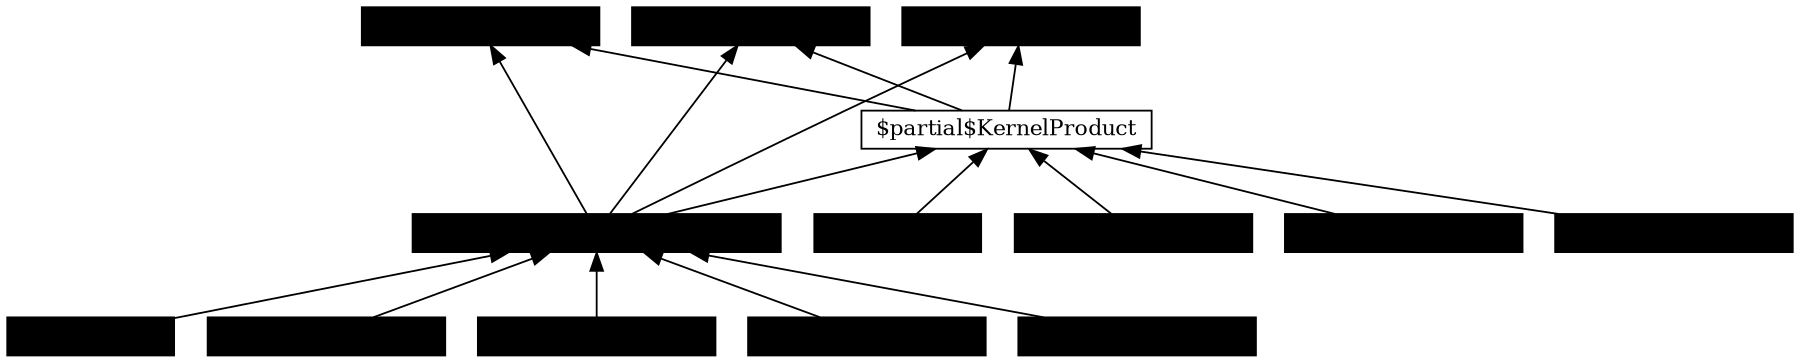 digraph {
	graph [ordering=in rankdir=BT size="12,12"]
	node [align=right fontsize=12 height=0.2 ranksep=0.1 shape=box style=filled]
	140065721601144 [label="$\partial$KernelProductGrad_x" fillcolor="green!10" margin="\"0.5\""]
	140065721601144 -> 140066518827584
	140066518827584 [label="\tl{$b$}{(2000, 1)}" fillcolor="red!10" margin="\"0.5\""]
	140065721601144 -> 140066518827640
	140066518827640 [label="\tl{$y$}{(2000, 3)}" fillcolor="red!10" margin="\"0.5\""]
	140065721601144 -> 140065716671936
	140065716671936 [label="\tl{$x$}{(1000, 3)}" fillcolor="red!10" margin="\"0.5\""]
	140065721601144 -> 140065721600664
	140065721600664 [label="$\partial$KernelProduct" fillcolor=white margin="\"0.5\""]
	140065721600664 -> 140065716671936
	140065721600664 -> 140066518827640
	140065721600664 -> 140066518827584
	140065716761928 -> 140065721600664
	140065716761928 [label="\tl{$s$}{(1)}" fillcolor="blue!10" margin="\"0.5\""]
	140065716761864 -> 140065721600664
	140065716761864 [label="\tl{$x$}{(1000, 3)}" fillcolor="blue!10" margin="\"0.5\""]
	140065716762056 -> 140065721600664
	140065716762056 [label="\tl{$y$}{(2000, 3)}" fillcolor="blue!10" margin="\"0.5\""]
	140065716762248 -> 140065721600664
	140065716762248 [label="\tl{$b$}{(2000, 1)}" fillcolor="blue!10" margin="\"0.5\""]
	140065716762312 -> 140065721601144
	140065716762312 [label="\tl{$s$}{(1)}" fillcolor="blue!10" margin="\"0.5\""]
	140065716762376 -> 140065721601144
	140065716762376 [label="\tl{$a$}{(2000, 1)}" fillcolor="blue!10" margin="\"0.5\""]
	140065716762440 -> 140065721601144
	140065716762440 [label="\tl{$x$}{(2000, 3)}" fillcolor="blue!10" margin="\"0.5\""]
	140065716762696 -> 140065721601144
	140065716762696 [label="\tl{$y$}{(1000, 3)}" fillcolor="blue!10" margin="\"0.5\""]
	140065716762760 -> 140065721601144
	140065716762760 [label="\tl{$b$}{(1000, 1)}" fillcolor="blue!10" margin="\"0.5\""]
}
